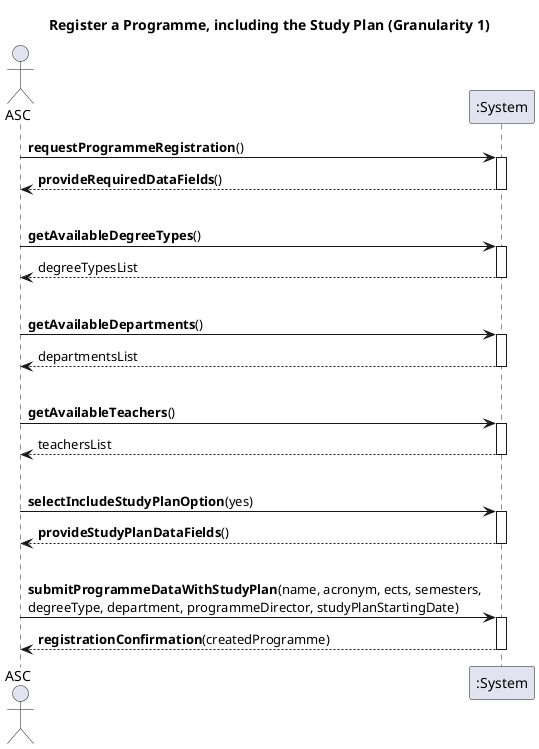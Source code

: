 @startuml
title Register a Programme, including the Study Plan (Granularity 1)
actor ASC
participant ":System" as system

ASC -> system: **requestProgrammeRegistration**()
activate system
system --> ASC: **provideRequiredDataFields**()
deactivate system
|||
ASC -> system: **getAvailableDegreeTypes**()
activate system
system --> ASC: degreeTypesList
deactivate system
|||
ASC -> system: **getAvailableDepartments**()
activate system
system --> ASC: departmentsList
deactivate system
|||
ASC -> system: **getAvailableTeachers**()
activate system
system --> ASC: teachersList
deactivate system
|||
ASC -> system: **selectIncludeStudyPlanOption**(yes)
activate system
system --> ASC: **provideStudyPlanDataFields**()
deactivate system
|||
ASC -> system: **submitProgrammeDataWithStudyPlan**(name, acronym, ects, semesters, \ndegreeType, department, programmeDirector, studyPlanStartingDate)
activate system
system --> ASC: **registrationConfirmation**(createdProgramme)
deactivate system

@enduml